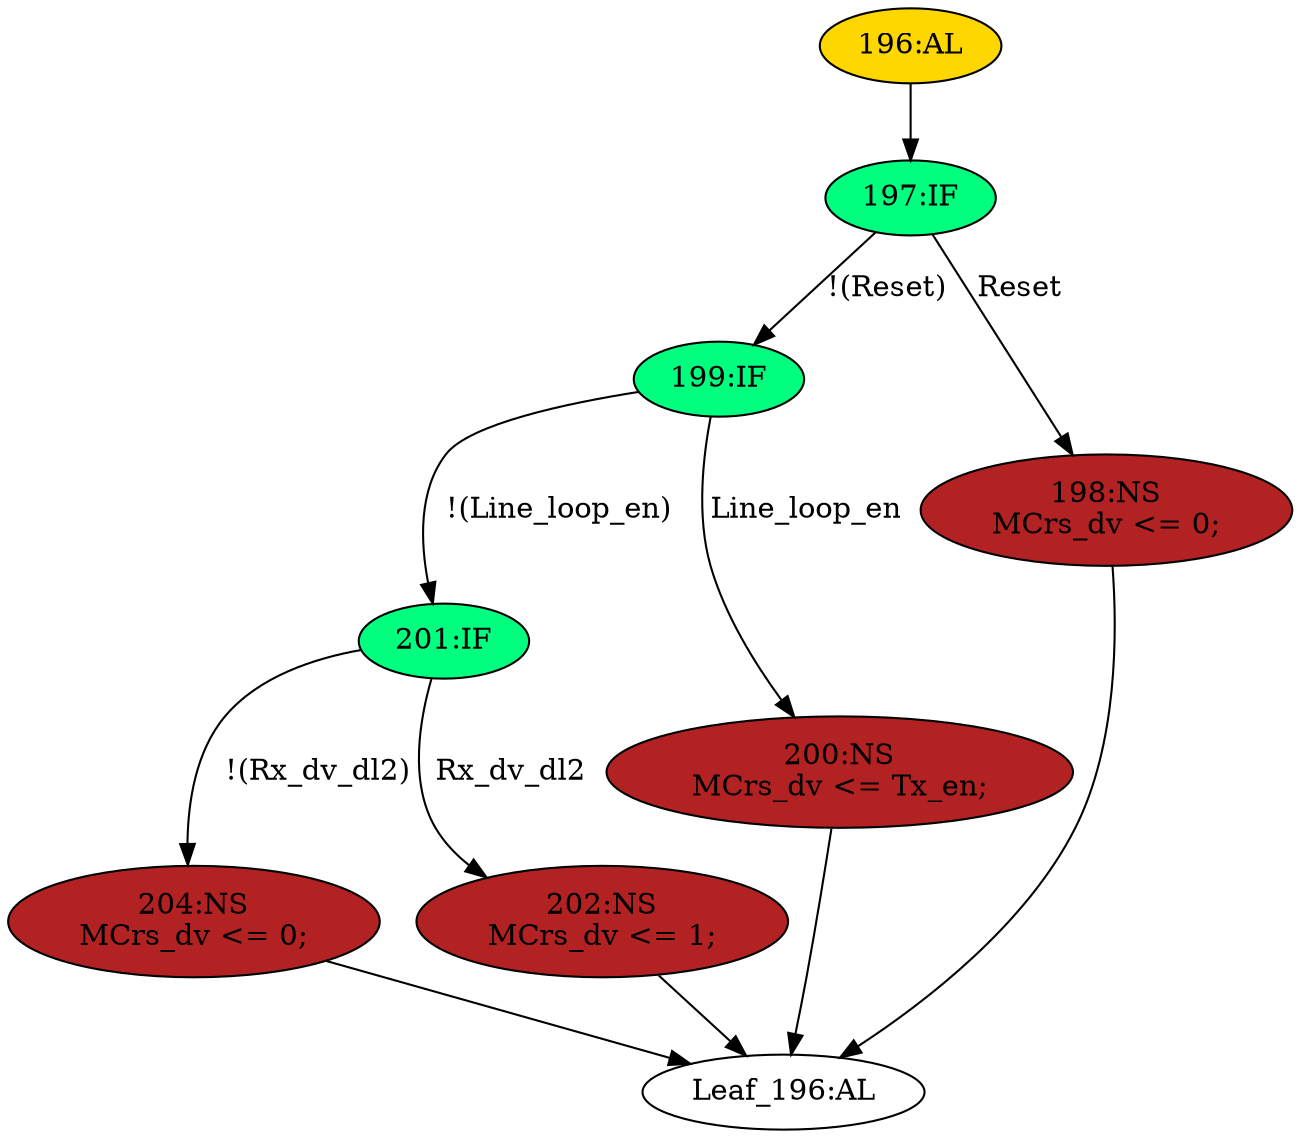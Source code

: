 strict digraph "" {
	node [label="\N"];
	"204:NS"	 [ast="<pyverilog.vparser.ast.NonblockingSubstitution object at 0x7f88749dc090>",
		fillcolor=firebrick,
		label="204:NS
MCrs_dv <= 0;",
		statements="[<pyverilog.vparser.ast.NonblockingSubstitution object at 0x7f88749dc090>]",
		style=filled,
		typ=NonblockingSubstitution];
	"Leaf_196:AL"	 [def_var="['MCrs_dv']",
		label="Leaf_196:AL"];
	"204:NS" -> "Leaf_196:AL"	 [cond="[]",
		lineno=None];
	"199:IF"	 [ast="<pyverilog.vparser.ast.IfStatement object at 0x7f88749dc210>",
		fillcolor=springgreen,
		label="199:IF",
		statements="[]",
		style=filled,
		typ=IfStatement];
	"201:IF"	 [ast="<pyverilog.vparser.ast.IfStatement object at 0x7f88749dc250>",
		fillcolor=springgreen,
		label="201:IF",
		statements="[]",
		style=filled,
		typ=IfStatement];
	"199:IF" -> "201:IF"	 [cond="['Line_loop_en']",
		label="!(Line_loop_en)",
		lineno=199];
	"200:NS"	 [ast="<pyverilog.vparser.ast.NonblockingSubstitution object at 0x7f88749dc410>",
		fillcolor=firebrick,
		label="200:NS
MCrs_dv <= Tx_en;",
		statements="[<pyverilog.vparser.ast.NonblockingSubstitution object at 0x7f88749dc410>]",
		style=filled,
		typ=NonblockingSubstitution];
	"199:IF" -> "200:NS"	 [cond="['Line_loop_en']",
		label=Line_loop_en,
		lineno=199];
	"201:IF" -> "204:NS"	 [cond="['Rx_dv_dl2']",
		label="!(Rx_dv_dl2)",
		lineno=201];
	"202:NS"	 [ast="<pyverilog.vparser.ast.NonblockingSubstitution object at 0x7f88749dc290>",
		fillcolor=firebrick,
		label="202:NS
MCrs_dv <= 1;",
		statements="[<pyverilog.vparser.ast.NonblockingSubstitution object at 0x7f88749dc290>]",
		style=filled,
		typ=NonblockingSubstitution];
	"201:IF" -> "202:NS"	 [cond="['Rx_dv_dl2']",
		label=Rx_dv_dl2,
		lineno=201];
	"202:NS" -> "Leaf_196:AL"	 [cond="[]",
		lineno=None];
	"198:NS"	 [ast="<pyverilog.vparser.ast.NonblockingSubstitution object at 0x7f88749dc5d0>",
		fillcolor=firebrick,
		label="198:NS
MCrs_dv <= 0;",
		statements="[<pyverilog.vparser.ast.NonblockingSubstitution object at 0x7f88749dc5d0>]",
		style=filled,
		typ=NonblockingSubstitution];
	"198:NS" -> "Leaf_196:AL"	 [cond="[]",
		lineno=None];
	"200:NS" -> "Leaf_196:AL"	 [cond="[]",
		lineno=None];
	"197:IF"	 [ast="<pyverilog.vparser.ast.IfStatement object at 0x7f88749dc710>",
		fillcolor=springgreen,
		label="197:IF",
		statements="[]",
		style=filled,
		typ=IfStatement];
	"197:IF" -> "199:IF"	 [cond="['Reset']",
		label="!(Reset)",
		lineno=197];
	"197:IF" -> "198:NS"	 [cond="['Reset']",
		label=Reset,
		lineno=197];
	"196:AL"	 [ast="<pyverilog.vparser.ast.Always object at 0x7f88749dc790>",
		clk_sens=False,
		fillcolor=gold,
		label="196:AL",
		sens="['MAC_rx_clk', 'Reset']",
		statements="[]",
		style=filled,
		typ=Always,
		use_var="['Reset', 'Line_loop_en', 'Rx_dv_dl2', 'Tx_en']"];
	"196:AL" -> "197:IF"	 [cond="[]",
		lineno=None];
}
